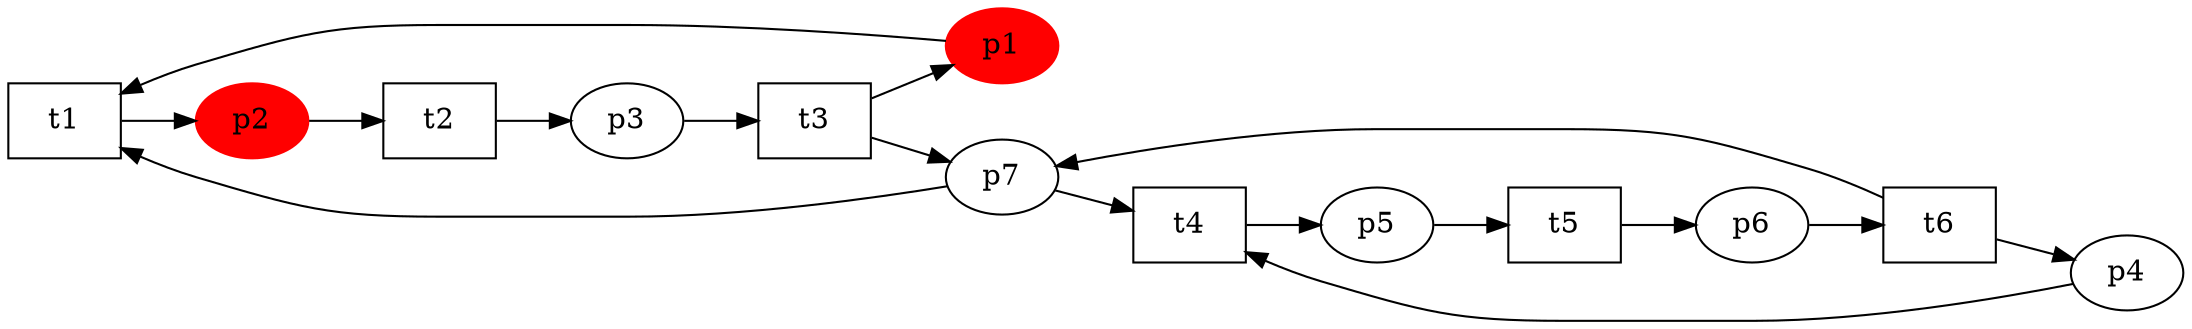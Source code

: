 digraph M {
rankdir = LR;
t1[shape=box]
t2[shape=box]
t3[shape=box]
t4[shape=box]
t5[shape=box]
t6[shape=box]
p1->t1
t1->p2
p2->t2
t2->p3
p3->t3
t3->p1
t3->p7
p4->t4
t4->p5
p5->t5
t5->p6
p6->t6
t6->p4
t6->p7
p7->t1
p7->t4
p1[color="#FF0000", style=filled]
p2[color="#FF0000", style=filled]
}